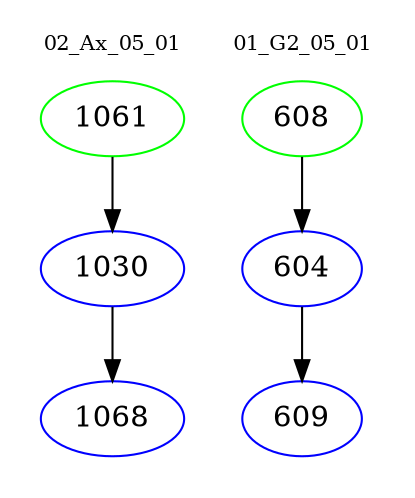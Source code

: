 digraph{
subgraph cluster_0 {
color = white
label = "02_Ax_05_01";
fontsize=10;
T0_1061 [label="1061", color="green"]
T0_1061 -> T0_1030 [color="black"]
T0_1030 [label="1030", color="blue"]
T0_1030 -> T0_1068 [color="black"]
T0_1068 [label="1068", color="blue"]
}
subgraph cluster_1 {
color = white
label = "01_G2_05_01";
fontsize=10;
T1_608 [label="608", color="green"]
T1_608 -> T1_604 [color="black"]
T1_604 [label="604", color="blue"]
T1_604 -> T1_609 [color="black"]
T1_609 [label="609", color="blue"]
}
}
